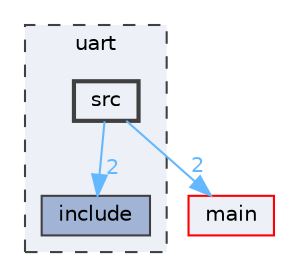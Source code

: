 digraph "uart/src"
{
 // LATEX_PDF_SIZE
  bgcolor="transparent";
  edge [fontname=Helvetica,fontsize=10,labelfontname=Helvetica,labelfontsize=10];
  node [fontname=Helvetica,fontsize=10,shape=box,height=0.2,width=0.4];
  compound=true
  subgraph clusterdir_43ad556cc113861ad71aa7c6f25342a2 {
    graph [ bgcolor="#edf0f7", pencolor="grey25", label="uart", fontname=Helvetica,fontsize=10 style="filled,dashed", URL="dir_43ad556cc113861ad71aa7c6f25342a2.html",tooltip=""]
  dir_4b89f7852c8e94e98e70f48e5f207310 [label="include", fillcolor="#a2b4d6", color="grey25", style="filled", URL="dir_4b89f7852c8e94e98e70f48e5f207310.html",tooltip=""];
  dir_3ecfcfc4d261a0edf6db6e60e290bf65 [label="src", fillcolor="#edf0f7", color="grey25", style="filled,bold", URL="dir_3ecfcfc4d261a0edf6db6e60e290bf65.html",tooltip=""];
  }
  dir_5c982d53a68cdbcd421152b4020263a9 [label="main", fillcolor="#edf0f7", color="red", style="filled", URL="dir_5c982d53a68cdbcd421152b4020263a9.html",tooltip=""];
  dir_3ecfcfc4d261a0edf6db6e60e290bf65->dir_4b89f7852c8e94e98e70f48e5f207310 [headlabel="2", labeldistance=1.5 headhref="dir_000005_000001.html" href="dir_000005_000001.html" color="steelblue1" fontcolor="steelblue1"];
  dir_3ecfcfc4d261a0edf6db6e60e290bf65->dir_5c982d53a68cdbcd421152b4020263a9 [headlabel="2", labeldistance=1.5 headhref="dir_000005_000003.html" href="dir_000005_000003.html" color="steelblue1" fontcolor="steelblue1"];
}

